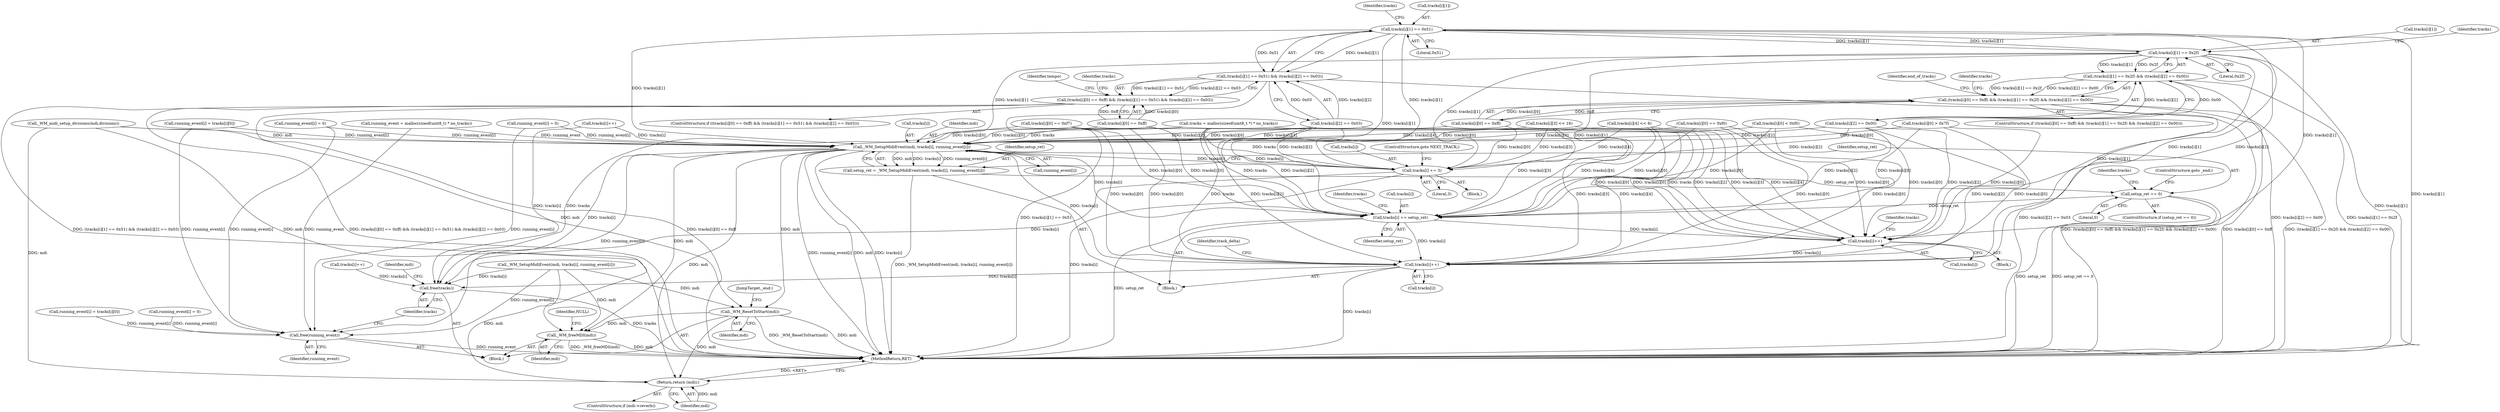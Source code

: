 digraph "0_wildmidi_660b513d99bced8783a4a5984ac2f742c74ebbdd_1@pointer" {
"1000877" [label="(Call,tracks[i][1] == 0x51)"];
"1000838" [label="(Call,tracks[i][1] == 0x2f)"];
"1000877" [label="(Call,tracks[i][1] == 0x51)"];
"1000763" [label="(Call,_WM_SetupMidiEvent(mdi, tracks[i], running_event[i]))"];
"1000761" [label="(Call,setup_ret = _WM_SetupMidiEvent(mdi, tracks[i], running_event[i]))"];
"1000772" [label="(Call,setup_ret == 0)"];
"1000926" [label="(Call,tracks[i] += setup_ret)"];
"1000957" [label="(Call,tracks[i]++)"];
"1000983" [label="(Call,tracks[i]++)"];
"1001423" [label="(Call,free(tracks))"];
"1000860" [label="(Call,tracks[i] += 3)"];
"1001412" [label="(Call,_WM_ResetToStart(mdi))"];
"1001429" [label="(Return,return (mdi);)"];
"1001431" [label="(Call,_WM_freeMDI(mdi))"];
"1001421" [label="(Call,free(running_event))"];
"1000837" [label="(Call,(tracks[i][1] == 0x2f) && (tracks[i][2] == 0x00))"];
"1000829" [label="(Call,(tracks[i][0] == 0xff) && (tracks[i][1] == 0x2f) && (tracks[i][2] == 0x00))"];
"1000876" [label="(Call,(tracks[i][1] == 0x51) && (tracks[i][2] == 0x03))"];
"1000868" [label="(Call,(tracks[i][0] == 0xff) && (tracks[i][1] == 0x51) && (tracks[i][2] == 0x03))"];
"1001427" [label="(Identifier,mdi)"];
"1001425" [label="(ControlStructure,if (mdi->reverb))"];
"1000883" [label="(Literal,0x51)"];
"1000877" [label="(Call,tracks[i][1] == 0x51)"];
"1000869" [label="(Call,tracks[i][0] == 0xff)"];
"1000624" [label="(Call,tracks[i]++)"];
"1000762" [label="(Identifier,setup_ret)"];
"1000839" [label="(Call,tracks[i][1])"];
"1000864" [label="(Literal,3)"];
"1000872" [label="(Identifier,tracks)"];
"1000867" [label="(ControlStructure,if ((tracks[i][0] == 0xff) && (tracks[i][1] == 0x51) && (tracks[i][2] == 0x03)))"];
"1000768" [label="(Call,running_event[i])"];
"1000814" [label="(Call,tracks[i][0] == 0xf7)"];
"1000868" [label="(Call,(tracks[i][0] == 0xff) && (tracks[i][1] == 0x51) && (tracks[i][2] == 0x03))"];
"1000765" [label="(Call,tracks[i])"];
"1000781" [label="(Identifier,tracks)"];
"1000773" [label="(Identifier,setup_ret)"];
"1000845" [label="(Call,tracks[i][2] == 0x00)"];
"1000392" [label="(Call,_WM_midi_setup_divisions(mdi,divisions))"];
"1000895" [label="(Call,tracks[i][3] << 16)"];
"1000774" [label="(Literal,0)"];
"1000852" [label="(Block,)"];
"1000928" [label="(Identifier,tracks)"];
"1000984" [label="(Call,tracks[i])"];
"1000122" [label="(Block,)"];
"1000957" [label="(Call,tracks[i]++)"];
"1000416" [label="(Call,running_event = malloc(sizeof(uint8_t) * no_tracks))"];
"1000395" [label="(Call,tracks = malloc(sizeof(uint8_t *) * no_tracks))"];
"1001304" [label="(Call,tracks[i]++)"];
"1000760" [label="(Block,)"];
"1000848" [label="(Identifier,tracks)"];
"1000865" [label="(ControlStructure,goto NEXT_TRACK;)"];
"1000772" [label="(Call,setup_ret == 0)"];
"1000830" [label="(Call,tracks[i][0] == 0xff)"];
"1000935" [label="(Identifier,tracks)"];
"1001432" [label="(Identifier,mdi)"];
"1000884" [label="(Call,tracks[i][2] == 0x03)"];
"1000776" [label="(ControlStructure,goto _end;)"];
"1000828" [label="(ControlStructure,if ((tracks[i][0] == 0xff) && (tracks[i][1] == 0x2f) && (tracks[i][2] == 0x00)))"];
"1000893" [label="(Identifier,tempo)"];
"1001414" [label="(JumpTarget,_end:)"];
"1000838" [label="(Call,tracks[i][1] == 0x2f)"];
"1001430" [label="(Identifier,mdi)"];
"1001086" [label="(Call,_WM_SetupMidiEvent(mdi, tracks[i], running_event[i]))"];
"1001423" [label="(Call,free(tracks))"];
"1000861" [label="(Call,tracks[i])"];
"1000926" [label="(Call,tracks[i] += setup_ret)"];
"1000940" [label="(Block,)"];
"1001424" [label="(Identifier,tracks)"];
"1000761" [label="(Call,setup_ret = _WM_SetupMidiEvent(mdi, tracks[i], running_event[i]))"];
"1000795" [label="(Call,running_event[i] = tracks[i][0])"];
"1001412" [label="(Call,_WM_ResetToStart(mdi))"];
"1000958" [label="(Call,tracks[i])"];
"1000854" [label="(Identifier,end_of_tracks)"];
"1000763" [label="(Call,_WM_SetupMidiEvent(mdi, tracks[i], running_event[i]))"];
"1001118" [label="(Call,running_event[i] = tracks[i][0])"];
"1000887" [label="(Identifier,tracks)"];
"1000787" [label="(Call,tracks[i][0] < 0xf0)"];
"1000822" [label="(Call,running_event[i] = 0)"];
"1000807" [label="(Call,tracks[i][0] == 0xf0)"];
"1001421" [label="(Call,free(running_event))"];
"1001431" [label="(Call,_WM_freeMDI(mdi))"];
"1001429" [label="(Return,return (mdi);)"];
"1001435" [label="(MethodReturn,RET)"];
"1000878" [label="(Call,tracks[i][1])"];
"1000778" [label="(Call,tracks[i][0] > 0x7f)"];
"1000930" [label="(Identifier,setup_ret)"];
"1000927" [label="(Call,tracks[i])"];
"1001434" [label="(Identifier,NULL)"];
"1000983" [label="(Call,tracks[i]++)"];
"1000903" [label="(Call,tracks[i][4] << 8)"];
"1000964" [label="(Identifier,tracks)"];
"1001422" [label="(Identifier,running_event)"];
"1000829" [label="(Call,(tracks[i][0] == 0xff) && (tracks[i][1] == 0x2f) && (tracks[i][2] == 0x00))"];
"1000860" [label="(Call,tracks[i] += 3)"];
"1000876" [label="(Call,(tracks[i][1] == 0x51) && (tracks[i][2] == 0x03))"];
"1001413" [label="(Identifier,mdi)"];
"1000771" [label="(ControlStructure,if (setup_ret == 0))"];
"1001145" [label="(Call,running_event[i] = 0)"];
"1000837" [label="(Call,(tracks[i][1] == 0x2f) && (tracks[i][2] == 0x00))"];
"1000844" [label="(Literal,0x2f)"];
"1000989" [label="(Identifier,track_delta)"];
"1000764" [label="(Identifier,mdi)"];
"1000570" [label="(Call,running_event[i] = 0)"];
"1000877" -> "1000876"  [label="AST: "];
"1000877" -> "1000883"  [label="CFG: "];
"1000878" -> "1000877"  [label="AST: "];
"1000883" -> "1000877"  [label="AST: "];
"1000887" -> "1000877"  [label="CFG: "];
"1000876" -> "1000877"  [label="CFG: "];
"1000877" -> "1001435"  [label="DDG: tracks[i][1]"];
"1000877" -> "1000763"  [label="DDG: tracks[i][1]"];
"1000877" -> "1000838"  [label="DDG: tracks[i][1]"];
"1000877" -> "1000860"  [label="DDG: tracks[i][1]"];
"1000877" -> "1000876"  [label="DDG: tracks[i][1]"];
"1000877" -> "1000876"  [label="DDG: 0x51"];
"1000838" -> "1000877"  [label="DDG: tracks[i][1]"];
"1000877" -> "1000926"  [label="DDG: tracks[i][1]"];
"1000877" -> "1000957"  [label="DDG: tracks[i][1]"];
"1000877" -> "1000983"  [label="DDG: tracks[i][1]"];
"1000838" -> "1000837"  [label="AST: "];
"1000838" -> "1000844"  [label="CFG: "];
"1000839" -> "1000838"  [label="AST: "];
"1000844" -> "1000838"  [label="AST: "];
"1000848" -> "1000838"  [label="CFG: "];
"1000837" -> "1000838"  [label="CFG: "];
"1000838" -> "1001435"  [label="DDG: tracks[i][1]"];
"1000838" -> "1000763"  [label="DDG: tracks[i][1]"];
"1000838" -> "1000837"  [label="DDG: tracks[i][1]"];
"1000838" -> "1000837"  [label="DDG: 0x2f"];
"1000838" -> "1000860"  [label="DDG: tracks[i][1]"];
"1000838" -> "1000926"  [label="DDG: tracks[i][1]"];
"1000838" -> "1000957"  [label="DDG: tracks[i][1]"];
"1000838" -> "1000983"  [label="DDG: tracks[i][1]"];
"1000763" -> "1000761"  [label="AST: "];
"1000763" -> "1000768"  [label="CFG: "];
"1000764" -> "1000763"  [label="AST: "];
"1000765" -> "1000763"  [label="AST: "];
"1000768" -> "1000763"  [label="AST: "];
"1000761" -> "1000763"  [label="CFG: "];
"1000763" -> "1001435"  [label="DDG: mdi"];
"1000763" -> "1001435"  [label="DDG: tracks[i]"];
"1000763" -> "1001435"  [label="DDG: running_event[i]"];
"1000763" -> "1000761"  [label="DDG: mdi"];
"1000763" -> "1000761"  [label="DDG: tracks[i]"];
"1000763" -> "1000761"  [label="DDG: running_event[i]"];
"1000392" -> "1000763"  [label="DDG: mdi"];
"1000395" -> "1000763"  [label="DDG: tracks"];
"1000983" -> "1000763"  [label="DDG: tracks[i]"];
"1000807" -> "1000763"  [label="DDG: tracks[i][0]"];
"1000869" -> "1000763"  [label="DDG: tracks[i][0]"];
"1000884" -> "1000763"  [label="DDG: tracks[i][2]"];
"1000845" -> "1000763"  [label="DDG: tracks[i][2]"];
"1000814" -> "1000763"  [label="DDG: tracks[i][0]"];
"1000624" -> "1000763"  [label="DDG: tracks[i]"];
"1000895" -> "1000763"  [label="DDG: tracks[i][3]"];
"1000778" -> "1000763"  [label="DDG: tracks[i][0]"];
"1000860" -> "1000763"  [label="DDG: tracks[i]"];
"1000830" -> "1000763"  [label="DDG: tracks[i][0]"];
"1000903" -> "1000763"  [label="DDG: tracks[i][4]"];
"1000787" -> "1000763"  [label="DDG: tracks[i][0]"];
"1000570" -> "1000763"  [label="DDG: running_event[i]"];
"1000795" -> "1000763"  [label="DDG: running_event[i]"];
"1000822" -> "1000763"  [label="DDG: running_event[i]"];
"1000416" -> "1000763"  [label="DDG: running_event"];
"1000763" -> "1000860"  [label="DDG: tracks[i]"];
"1000763" -> "1000926"  [label="DDG: tracks[i]"];
"1000763" -> "1001412"  [label="DDG: mdi"];
"1000763" -> "1001421"  [label="DDG: running_event[i]"];
"1000763" -> "1001423"  [label="DDG: tracks[i]"];
"1000763" -> "1001429"  [label="DDG: mdi"];
"1000763" -> "1001431"  [label="DDG: mdi"];
"1000761" -> "1000760"  [label="AST: "];
"1000762" -> "1000761"  [label="AST: "];
"1000773" -> "1000761"  [label="CFG: "];
"1000761" -> "1001435"  [label="DDG: _WM_SetupMidiEvent(mdi, tracks[i], running_event[i])"];
"1000761" -> "1000772"  [label="DDG: setup_ret"];
"1000772" -> "1000771"  [label="AST: "];
"1000772" -> "1000774"  [label="CFG: "];
"1000773" -> "1000772"  [label="AST: "];
"1000774" -> "1000772"  [label="AST: "];
"1000776" -> "1000772"  [label="CFG: "];
"1000781" -> "1000772"  [label="CFG: "];
"1000772" -> "1001435"  [label="DDG: setup_ret"];
"1000772" -> "1001435"  [label="DDG: setup_ret == 0"];
"1000772" -> "1000926"  [label="DDG: setup_ret"];
"1000926" -> "1000760"  [label="AST: "];
"1000926" -> "1000930"  [label="CFG: "];
"1000927" -> "1000926"  [label="AST: "];
"1000930" -> "1000926"  [label="AST: "];
"1000935" -> "1000926"  [label="CFG: "];
"1000926" -> "1001435"  [label="DDG: setup_ret"];
"1000395" -> "1000926"  [label="DDG: tracks"];
"1000807" -> "1000926"  [label="DDG: tracks[i][0]"];
"1000869" -> "1000926"  [label="DDG: tracks[i][0]"];
"1000884" -> "1000926"  [label="DDG: tracks[i][2]"];
"1000845" -> "1000926"  [label="DDG: tracks[i][2]"];
"1000814" -> "1000926"  [label="DDG: tracks[i][0]"];
"1000895" -> "1000926"  [label="DDG: tracks[i][3]"];
"1000778" -> "1000926"  [label="DDG: tracks[i][0]"];
"1000903" -> "1000926"  [label="DDG: tracks[i][4]"];
"1000787" -> "1000926"  [label="DDG: tracks[i][0]"];
"1000926" -> "1000957"  [label="DDG: tracks[i]"];
"1000926" -> "1000983"  [label="DDG: tracks[i]"];
"1000957" -> "1000940"  [label="AST: "];
"1000957" -> "1000958"  [label="CFG: "];
"1000958" -> "1000957"  [label="AST: "];
"1000964" -> "1000957"  [label="CFG: "];
"1000395" -> "1000957"  [label="DDG: tracks"];
"1000807" -> "1000957"  [label="DDG: tracks[i][0]"];
"1000869" -> "1000957"  [label="DDG: tracks[i][0]"];
"1000884" -> "1000957"  [label="DDG: tracks[i][2]"];
"1000845" -> "1000957"  [label="DDG: tracks[i][2]"];
"1000814" -> "1000957"  [label="DDG: tracks[i][0]"];
"1000895" -> "1000957"  [label="DDG: tracks[i][3]"];
"1000778" -> "1000957"  [label="DDG: tracks[i][0]"];
"1000903" -> "1000957"  [label="DDG: tracks[i][4]"];
"1000787" -> "1000957"  [label="DDG: tracks[i][0]"];
"1000957" -> "1000983"  [label="DDG: tracks[i]"];
"1000983" -> "1000760"  [label="AST: "];
"1000983" -> "1000984"  [label="CFG: "];
"1000984" -> "1000983"  [label="AST: "];
"1000989" -> "1000983"  [label="CFG: "];
"1000983" -> "1001435"  [label="DDG: tracks[i]"];
"1000395" -> "1000983"  [label="DDG: tracks"];
"1000807" -> "1000983"  [label="DDG: tracks[i][0]"];
"1000869" -> "1000983"  [label="DDG: tracks[i][0]"];
"1000884" -> "1000983"  [label="DDG: tracks[i][2]"];
"1000845" -> "1000983"  [label="DDG: tracks[i][2]"];
"1000814" -> "1000983"  [label="DDG: tracks[i][0]"];
"1000895" -> "1000983"  [label="DDG: tracks[i][3]"];
"1000778" -> "1000983"  [label="DDG: tracks[i][0]"];
"1000903" -> "1000983"  [label="DDG: tracks[i][4]"];
"1000787" -> "1000983"  [label="DDG: tracks[i][0]"];
"1000983" -> "1001423"  [label="DDG: tracks[i]"];
"1001423" -> "1000122"  [label="AST: "];
"1001423" -> "1001424"  [label="CFG: "];
"1001424" -> "1001423"  [label="AST: "];
"1001427" -> "1001423"  [label="CFG: "];
"1001423" -> "1001435"  [label="DDG: tracks"];
"1000395" -> "1001423"  [label="DDG: tracks"];
"1001086" -> "1001423"  [label="DDG: tracks[i]"];
"1000624" -> "1001423"  [label="DDG: tracks[i]"];
"1001304" -> "1001423"  [label="DDG: tracks[i]"];
"1000860" -> "1001423"  [label="DDG: tracks[i]"];
"1000860" -> "1000852"  [label="AST: "];
"1000860" -> "1000864"  [label="CFG: "];
"1000861" -> "1000860"  [label="AST: "];
"1000864" -> "1000860"  [label="AST: "];
"1000865" -> "1000860"  [label="CFG: "];
"1000860" -> "1001435"  [label="DDG: tracks[i]"];
"1000395" -> "1000860"  [label="DDG: tracks"];
"1000884" -> "1000860"  [label="DDG: tracks[i][2]"];
"1000845" -> "1000860"  [label="DDG: tracks[i][2]"];
"1000895" -> "1000860"  [label="DDG: tracks[i][3]"];
"1000830" -> "1000860"  [label="DDG: tracks[i][0]"];
"1000903" -> "1000860"  [label="DDG: tracks[i][4]"];
"1001412" -> "1000122"  [label="AST: "];
"1001412" -> "1001413"  [label="CFG: "];
"1001413" -> "1001412"  [label="AST: "];
"1001414" -> "1001412"  [label="CFG: "];
"1001412" -> "1001435"  [label="DDG: _WM_ResetToStart(mdi)"];
"1001412" -> "1001435"  [label="DDG: mdi"];
"1001086" -> "1001412"  [label="DDG: mdi"];
"1000392" -> "1001412"  [label="DDG: mdi"];
"1001412" -> "1001429"  [label="DDG: mdi"];
"1001412" -> "1001431"  [label="DDG: mdi"];
"1001429" -> "1001425"  [label="AST: "];
"1001429" -> "1001430"  [label="CFG: "];
"1001430" -> "1001429"  [label="AST: "];
"1001435" -> "1001429"  [label="CFG: "];
"1001429" -> "1001435"  [label="DDG: <RET>"];
"1001430" -> "1001429"  [label="DDG: mdi"];
"1001086" -> "1001429"  [label="DDG: mdi"];
"1000392" -> "1001429"  [label="DDG: mdi"];
"1001431" -> "1000122"  [label="AST: "];
"1001431" -> "1001432"  [label="CFG: "];
"1001432" -> "1001431"  [label="AST: "];
"1001434" -> "1001431"  [label="CFG: "];
"1001431" -> "1001435"  [label="DDG: mdi"];
"1001431" -> "1001435"  [label="DDG: _WM_freeMDI(mdi)"];
"1001086" -> "1001431"  [label="DDG: mdi"];
"1000392" -> "1001431"  [label="DDG: mdi"];
"1001421" -> "1000122"  [label="AST: "];
"1001421" -> "1001422"  [label="CFG: "];
"1001422" -> "1001421"  [label="AST: "];
"1001424" -> "1001421"  [label="CFG: "];
"1001421" -> "1001435"  [label="DDG: running_event"];
"1000570" -> "1001421"  [label="DDG: running_event[i]"];
"1000795" -> "1001421"  [label="DDG: running_event[i]"];
"1001145" -> "1001421"  [label="DDG: running_event[i]"];
"1000822" -> "1001421"  [label="DDG: running_event[i]"];
"1001086" -> "1001421"  [label="DDG: running_event[i]"];
"1000416" -> "1001421"  [label="DDG: running_event"];
"1001118" -> "1001421"  [label="DDG: running_event[i]"];
"1000837" -> "1000829"  [label="AST: "];
"1000837" -> "1000845"  [label="CFG: "];
"1000845" -> "1000837"  [label="AST: "];
"1000829" -> "1000837"  [label="CFG: "];
"1000837" -> "1001435"  [label="DDG: tracks[i][1] == 0x2f"];
"1000837" -> "1001435"  [label="DDG: tracks[i][2] == 0x00"];
"1000837" -> "1000829"  [label="DDG: tracks[i][1] == 0x2f"];
"1000837" -> "1000829"  [label="DDG: tracks[i][2] == 0x00"];
"1000845" -> "1000837"  [label="DDG: tracks[i][2]"];
"1000845" -> "1000837"  [label="DDG: 0x00"];
"1000829" -> "1000828"  [label="AST: "];
"1000829" -> "1000830"  [label="CFG: "];
"1000830" -> "1000829"  [label="AST: "];
"1000854" -> "1000829"  [label="CFG: "];
"1000872" -> "1000829"  [label="CFG: "];
"1000829" -> "1001435"  [label="DDG: (tracks[i][0] == 0xff) && (tracks[i][1] == 0x2f) && (tracks[i][2] == 0x00)"];
"1000829" -> "1001435"  [label="DDG: tracks[i][0] == 0xff"];
"1000829" -> "1001435"  [label="DDG: (tracks[i][1] == 0x2f) && (tracks[i][2] == 0x00)"];
"1000830" -> "1000829"  [label="DDG: tracks[i][0]"];
"1000830" -> "1000829"  [label="DDG: 0xff"];
"1000876" -> "1000868"  [label="AST: "];
"1000876" -> "1000884"  [label="CFG: "];
"1000884" -> "1000876"  [label="AST: "];
"1000868" -> "1000876"  [label="CFG: "];
"1000876" -> "1001435"  [label="DDG: tracks[i][2] == 0x03"];
"1000876" -> "1001435"  [label="DDG: tracks[i][1] == 0x51"];
"1000876" -> "1000868"  [label="DDG: tracks[i][1] == 0x51"];
"1000876" -> "1000868"  [label="DDG: tracks[i][2] == 0x03"];
"1000884" -> "1000876"  [label="DDG: tracks[i][2]"];
"1000884" -> "1000876"  [label="DDG: 0x03"];
"1000868" -> "1000867"  [label="AST: "];
"1000868" -> "1000869"  [label="CFG: "];
"1000869" -> "1000868"  [label="AST: "];
"1000893" -> "1000868"  [label="CFG: "];
"1000928" -> "1000868"  [label="CFG: "];
"1000868" -> "1001435"  [label="DDG: (tracks[i][1] == 0x51) && (tracks[i][2] == 0x03)"];
"1000868" -> "1001435"  [label="DDG: (tracks[i][0] == 0xff) && (tracks[i][1] == 0x51) && (tracks[i][2] == 0x03)"];
"1000868" -> "1001435"  [label="DDG: tracks[i][0] == 0xff"];
"1000869" -> "1000868"  [label="DDG: tracks[i][0]"];
"1000869" -> "1000868"  [label="DDG: 0xff"];
}
